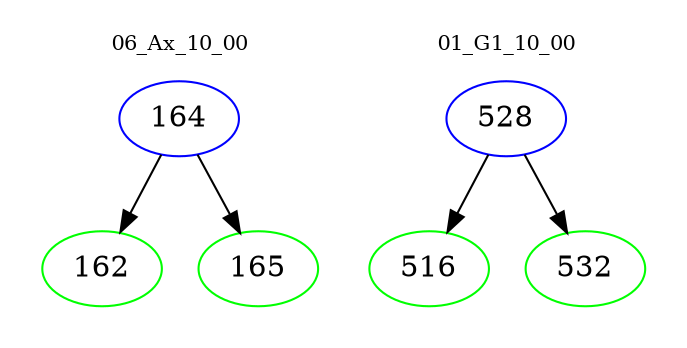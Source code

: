 digraph{
subgraph cluster_0 {
color = white
label = "06_Ax_10_00";
fontsize=10;
T0_164 [label="164", color="blue"]
T0_164 -> T0_162 [color="black"]
T0_162 [label="162", color="green"]
T0_164 -> T0_165 [color="black"]
T0_165 [label="165", color="green"]
}
subgraph cluster_1 {
color = white
label = "01_G1_10_00";
fontsize=10;
T1_528 [label="528", color="blue"]
T1_528 -> T1_516 [color="black"]
T1_516 [label="516", color="green"]
T1_528 -> T1_532 [color="black"]
T1_532 [label="532", color="green"]
}
}
